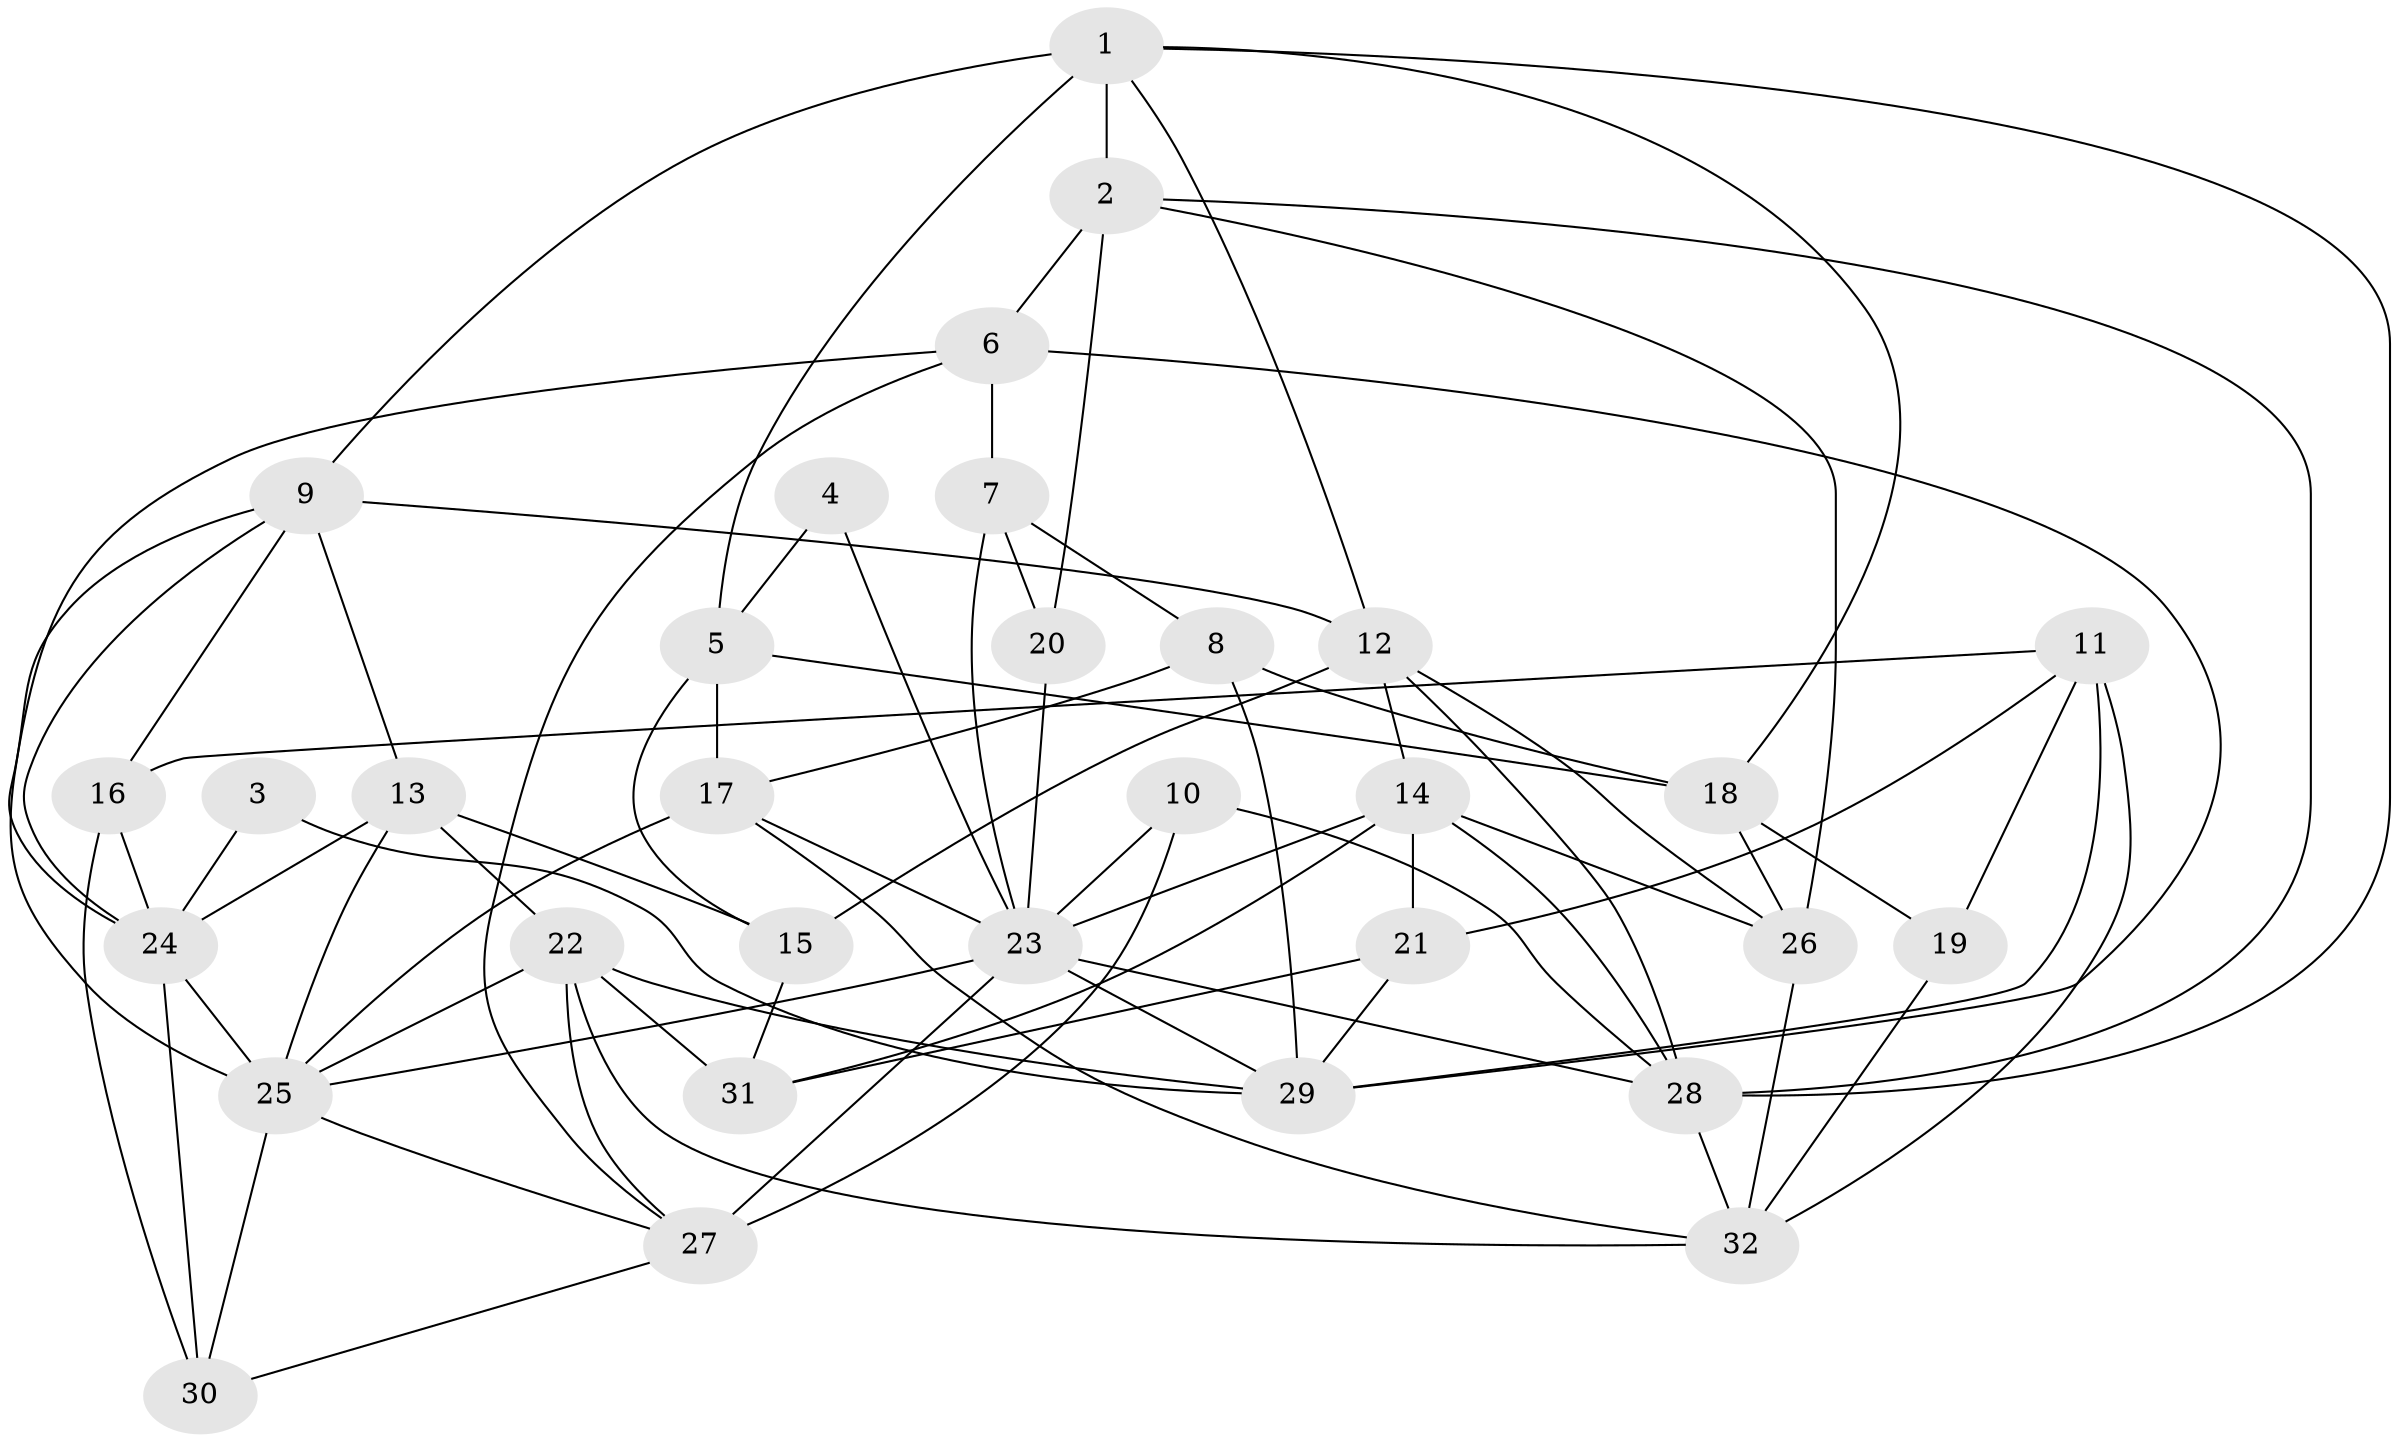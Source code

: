// original degree distribution, {5: 0.15254237288135594, 3: 0.2711864406779661, 4: 0.3559322033898305, 2: 0.1016949152542373, 6: 0.06779661016949153, 9: 0.01694915254237288, 7: 0.03389830508474576}
// Generated by graph-tools (version 1.1) at 2025/01/03/09/25 03:01:59]
// undirected, 32 vertices, 81 edges
graph export_dot {
graph [start="1"]
  node [color=gray90,style=filled];
  1;
  2;
  3;
  4;
  5;
  6;
  7;
  8;
  9;
  10;
  11;
  12;
  13;
  14;
  15;
  16;
  17;
  18;
  19;
  20;
  21;
  22;
  23;
  24;
  25;
  26;
  27;
  28;
  29;
  30;
  31;
  32;
  1 -- 2 [weight=1.0];
  1 -- 5 [weight=2.0];
  1 -- 9 [weight=1.0];
  1 -- 12 [weight=1.0];
  1 -- 18 [weight=1.0];
  1 -- 28 [weight=1.0];
  2 -- 6 [weight=1.0];
  2 -- 20 [weight=2.0];
  2 -- 26 [weight=1.0];
  2 -- 28 [weight=1.0];
  3 -- 24 [weight=1.0];
  3 -- 29 [weight=1.0];
  4 -- 5 [weight=1.0];
  4 -- 23 [weight=1.0];
  5 -- 15 [weight=1.0];
  5 -- 17 [weight=2.0];
  5 -- 18 [weight=1.0];
  6 -- 7 [weight=1.0];
  6 -- 24 [weight=1.0];
  6 -- 27 [weight=1.0];
  6 -- 29 [weight=1.0];
  7 -- 8 [weight=1.0];
  7 -- 20 [weight=1.0];
  7 -- 23 [weight=1.0];
  8 -- 17 [weight=1.0];
  8 -- 18 [weight=1.0];
  8 -- 29 [weight=1.0];
  9 -- 12 [weight=1.0];
  9 -- 13 [weight=1.0];
  9 -- 16 [weight=1.0];
  9 -- 24 [weight=1.0];
  9 -- 25 [weight=1.0];
  10 -- 23 [weight=1.0];
  10 -- 27 [weight=3.0];
  10 -- 28 [weight=1.0];
  11 -- 16 [weight=1.0];
  11 -- 19 [weight=1.0];
  11 -- 21 [weight=1.0];
  11 -- 29 [weight=1.0];
  11 -- 32 [weight=1.0];
  12 -- 14 [weight=1.0];
  12 -- 15 [weight=1.0];
  12 -- 26 [weight=1.0];
  12 -- 28 [weight=1.0];
  13 -- 15 [weight=1.0];
  13 -- 22 [weight=1.0];
  13 -- 24 [weight=2.0];
  13 -- 25 [weight=1.0];
  14 -- 21 [weight=1.0];
  14 -- 23 [weight=1.0];
  14 -- 26 [weight=1.0];
  14 -- 28 [weight=1.0];
  14 -- 31 [weight=1.0];
  15 -- 31 [weight=1.0];
  16 -- 24 [weight=2.0];
  16 -- 30 [weight=1.0];
  17 -- 23 [weight=1.0];
  17 -- 25 [weight=1.0];
  17 -- 32 [weight=1.0];
  18 -- 19 [weight=1.0];
  18 -- 26 [weight=1.0];
  19 -- 32 [weight=1.0];
  20 -- 23 [weight=1.0];
  21 -- 29 [weight=1.0];
  21 -- 31 [weight=1.0];
  22 -- 25 [weight=1.0];
  22 -- 27 [weight=1.0];
  22 -- 29 [weight=1.0];
  22 -- 31 [weight=2.0];
  22 -- 32 [weight=1.0];
  23 -- 25 [weight=1.0];
  23 -- 27 [weight=1.0];
  23 -- 28 [weight=1.0];
  23 -- 29 [weight=1.0];
  24 -- 25 [weight=2.0];
  24 -- 30 [weight=1.0];
  25 -- 27 [weight=1.0];
  25 -- 30 [weight=1.0];
  26 -- 32 [weight=1.0];
  27 -- 30 [weight=1.0];
  28 -- 32 [weight=1.0];
}
